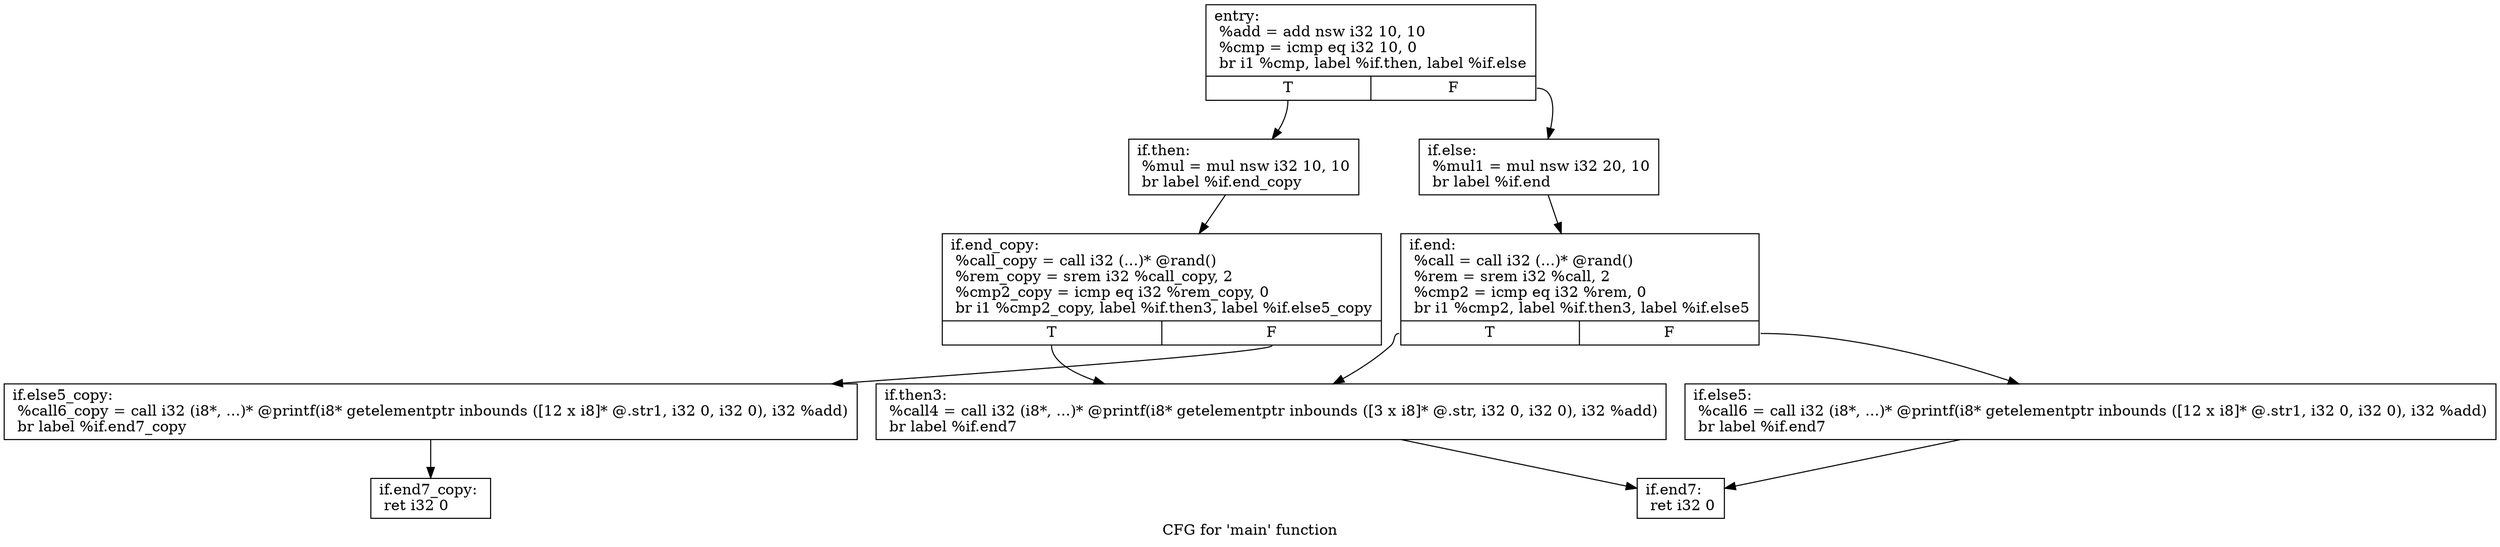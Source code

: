 digraph "CFG for 'main' function" {
	label="CFG for 'main' function";

	Node0x2cafae0 [shape=record,label="{entry:\l  %add = add nsw i32 10, 10\l  %cmp = icmp eq i32 10, 0\l  br i1 %cmp, label %if.then, label %if.else\l|{<s0>T|<s1>F}}"];
	Node0x2cafae0:s0 -> Node0x2cafb40;
	Node0x2cafae0:s1 -> Node0x2cafba0;
	Node0x2cafb40 [shape=record,label="{if.then:                                          \l  %mul = mul nsw i32 10, 10\l  br label %if.end_copy\l}"];
	Node0x2cafb40 -> Node0x2caed20;
	Node0x2cafba0 [shape=record,label="{if.else:                                          \l  %mul1 = mul nsw i32 20, 10\l  br label %if.end\l}"];
	Node0x2cafba0 -> Node0x2caeba0;
	Node0x2caeba0 [shape=record,label="{if.end:                                           \l  %call = call i32 (...)* @rand()\l  %rem = srem i32 %call, 2\l  %cmp2 = icmp eq i32 %rem, 0\l  br i1 %cmp2, label %if.then3, label %if.else5\l|{<s0>T|<s1>F}}"];
	Node0x2caeba0:s0 -> Node0x2caec00;
	Node0x2caeba0:s1 -> Node0x2caec60;
	Node0x2caec00 [shape=record,label="{if.then3:                                         \l  %call4 = call i32 (i8*, ...)* @printf(i8* getelementptr inbounds ([3 x i8]* @.str, i32 0, i32 0), i32 %add)\l  br label %if.end7\l}"];
	Node0x2caec00 -> Node0x2caecc0;
	Node0x2caec60 [shape=record,label="{if.else5:                                         \l  %call6 = call i32 (i8*, ...)* @printf(i8* getelementptr inbounds ([12 x i8]* @.str1, i32 0, i32 0), i32 %add)\l  br label %if.end7\l}"];
	Node0x2caec60 -> Node0x2caecc0;
	Node0x2caecc0 [shape=record,label="{if.end7:                                          \l  ret i32 0\l}"];
	Node0x2caed20 [shape=record,label="{if.end_copy:                                      \l  %call_copy = call i32 (...)* @rand()\l  %rem_copy = srem i32 %call_copy, 2\l  %cmp2_copy = icmp eq i32 %rem_copy, 0\l  br i1 %cmp2_copy, label %if.then3, label %if.else5_copy\l|{<s0>T|<s1>F}}"];
	Node0x2caed20:s0 -> Node0x2caec00;
	Node0x2caed20:s1 -> Node0x2caed80;
	Node0x2caed80 [shape=record,label="{if.else5_copy:                                    \l  %call6_copy = call i32 (i8*, ...)* @printf(i8* getelementptr inbounds ([12 x i8]* @.str1, i32 0, i32 0), i32 %add)\l  br label %if.end7_copy\l}"];
	Node0x2caed80 -> Node0x2cabec0;
	Node0x2cabec0 [shape=record,label="{if.end7_copy:                                     \l  ret i32 0\l}"];
}
